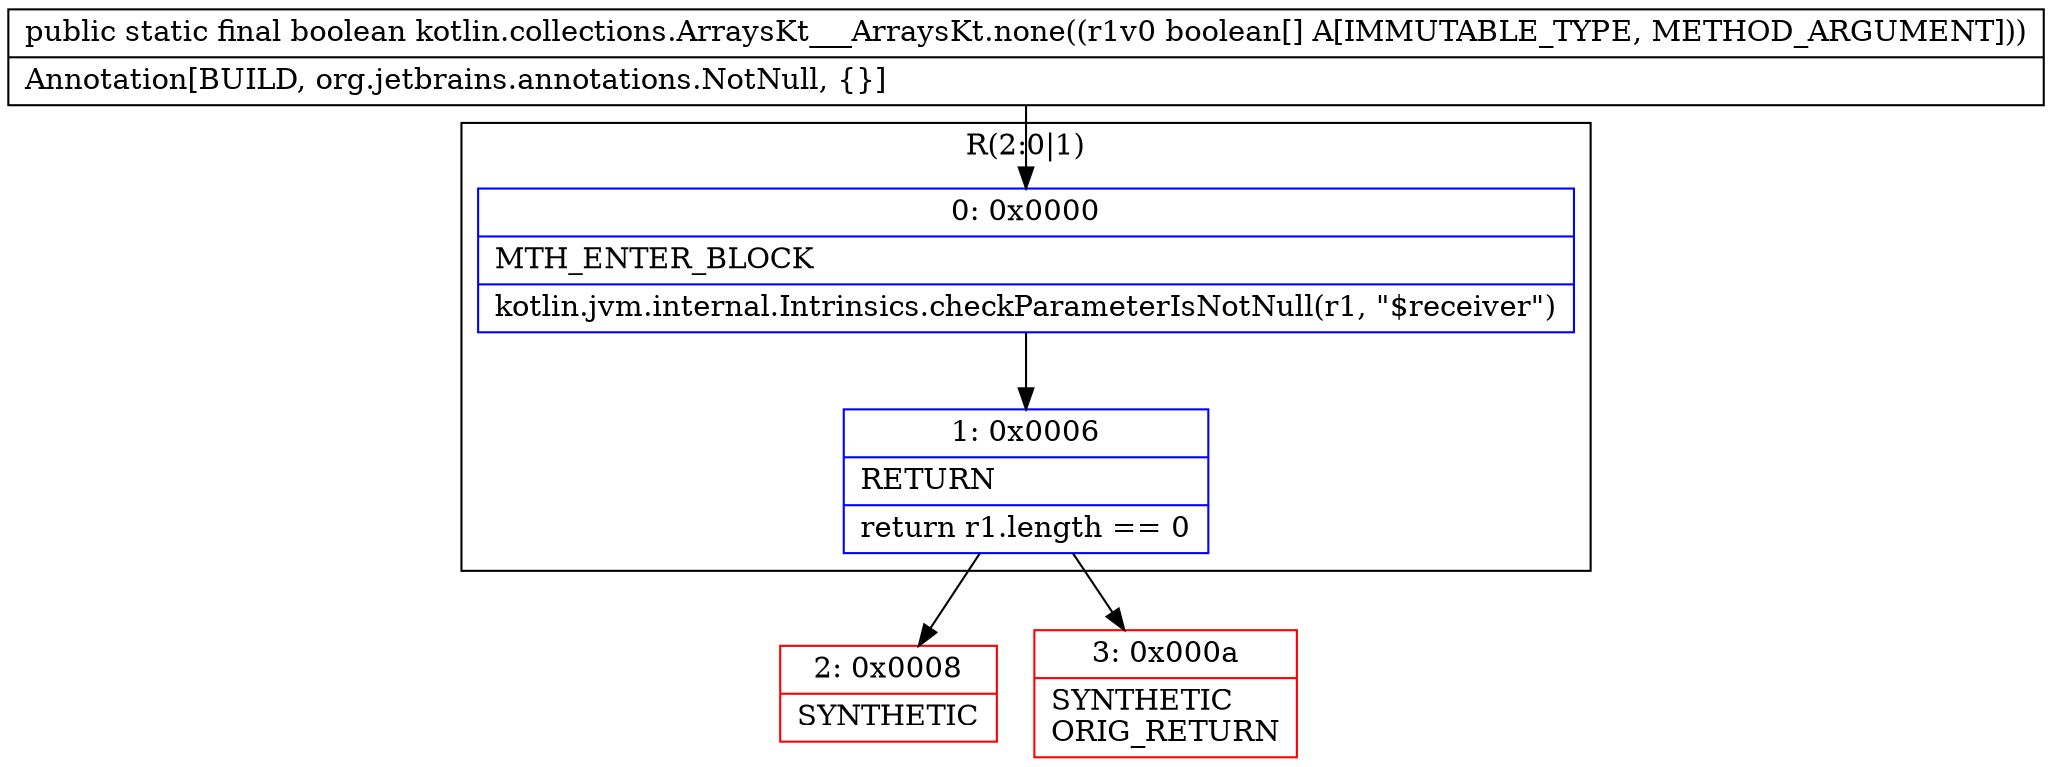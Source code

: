 digraph "CFG forkotlin.collections.ArraysKt___ArraysKt.none([Z)Z" {
subgraph cluster_Region_164864128 {
label = "R(2:0|1)";
node [shape=record,color=blue];
Node_0 [shape=record,label="{0\:\ 0x0000|MTH_ENTER_BLOCK\l|kotlin.jvm.internal.Intrinsics.checkParameterIsNotNull(r1, \"$receiver\")\l}"];
Node_1 [shape=record,label="{1\:\ 0x0006|RETURN\l|return r1.length == 0\l}"];
}
Node_2 [shape=record,color=red,label="{2\:\ 0x0008|SYNTHETIC\l}"];
Node_3 [shape=record,color=red,label="{3\:\ 0x000a|SYNTHETIC\lORIG_RETURN\l}"];
MethodNode[shape=record,label="{public static final boolean kotlin.collections.ArraysKt___ArraysKt.none((r1v0 boolean[] A[IMMUTABLE_TYPE, METHOD_ARGUMENT]))  | Annotation[BUILD, org.jetbrains.annotations.NotNull, \{\}]\l}"];
MethodNode -> Node_0;
Node_0 -> Node_1;
Node_1 -> Node_2;
Node_1 -> Node_3;
}

